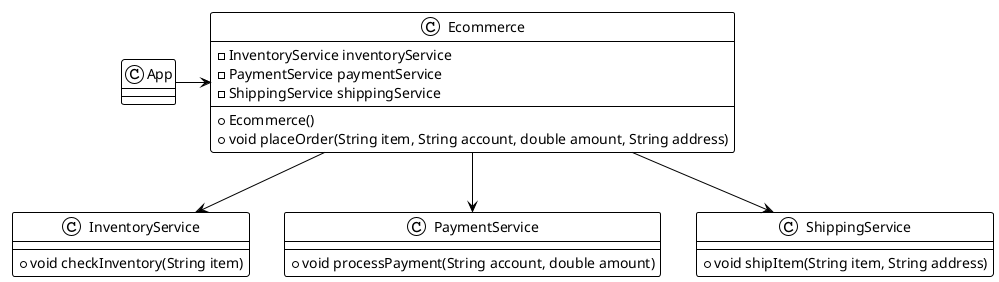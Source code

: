 @startuml
!theme plain
class InventoryService {
    +void checkInventory(String item)
}

class PaymentService {
    +void processPayment(String account, double amount)
}

class ShippingService {
    +void shipItem(String item, String address)
}

class Ecommerce {
    -InventoryService inventoryService
    -PaymentService paymentService
    -ShippingService shippingService
    +Ecommerce()
    +void placeOrder(String item, String account, double amount, String address)
}

App -> Ecommerce
Ecommerce -down-> InventoryService
Ecommerce -down-> PaymentService
Ecommerce -down-> ShippingService
@enduml

